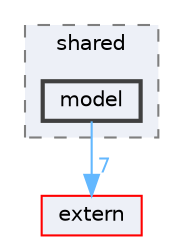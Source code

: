 digraph "/home/alexandros/Documents/PLT/V4/pokemon-championship/src/shared/model"
{
 // LATEX_PDF_SIZE
  bgcolor="transparent";
  edge [fontname=Helvetica,fontsize=10,labelfontname=Helvetica,labelfontsize=10];
  node [fontname=Helvetica,fontsize=10,shape=box,height=0.2,width=0.4];
  compound=true
  subgraph clusterdir_4f38db07240614f25134cb9a8bebbaf9 {
    graph [ bgcolor="#edf0f7", pencolor="grey50", label="shared", fontname=Helvetica,fontsize=10 style="filled,dashed", URL="dir_4f38db07240614f25134cb9a8bebbaf9.html",tooltip=""]
  dir_8e323cd4b149900512f2863a24cebf82 [label="model", fillcolor="#edf0f7", color="grey25", style="filled,bold", URL="dir_8e323cd4b149900512f2863a24cebf82.html",tooltip=""];
  }
  dir_dc9e1e299a0b26f222fe6c0a872463f0 [label="extern", fillcolor="#edf0f7", color="red", style="filled", URL="dir_dc9e1e299a0b26f222fe6c0a872463f0.html",tooltip=""];
  dir_8e323cd4b149900512f2863a24cebf82->dir_dc9e1e299a0b26f222fe6c0a872463f0 [headlabel="7", labeldistance=1.5 headhref="dir_000028_000022.html" color="steelblue1" fontcolor="steelblue1"];
}
